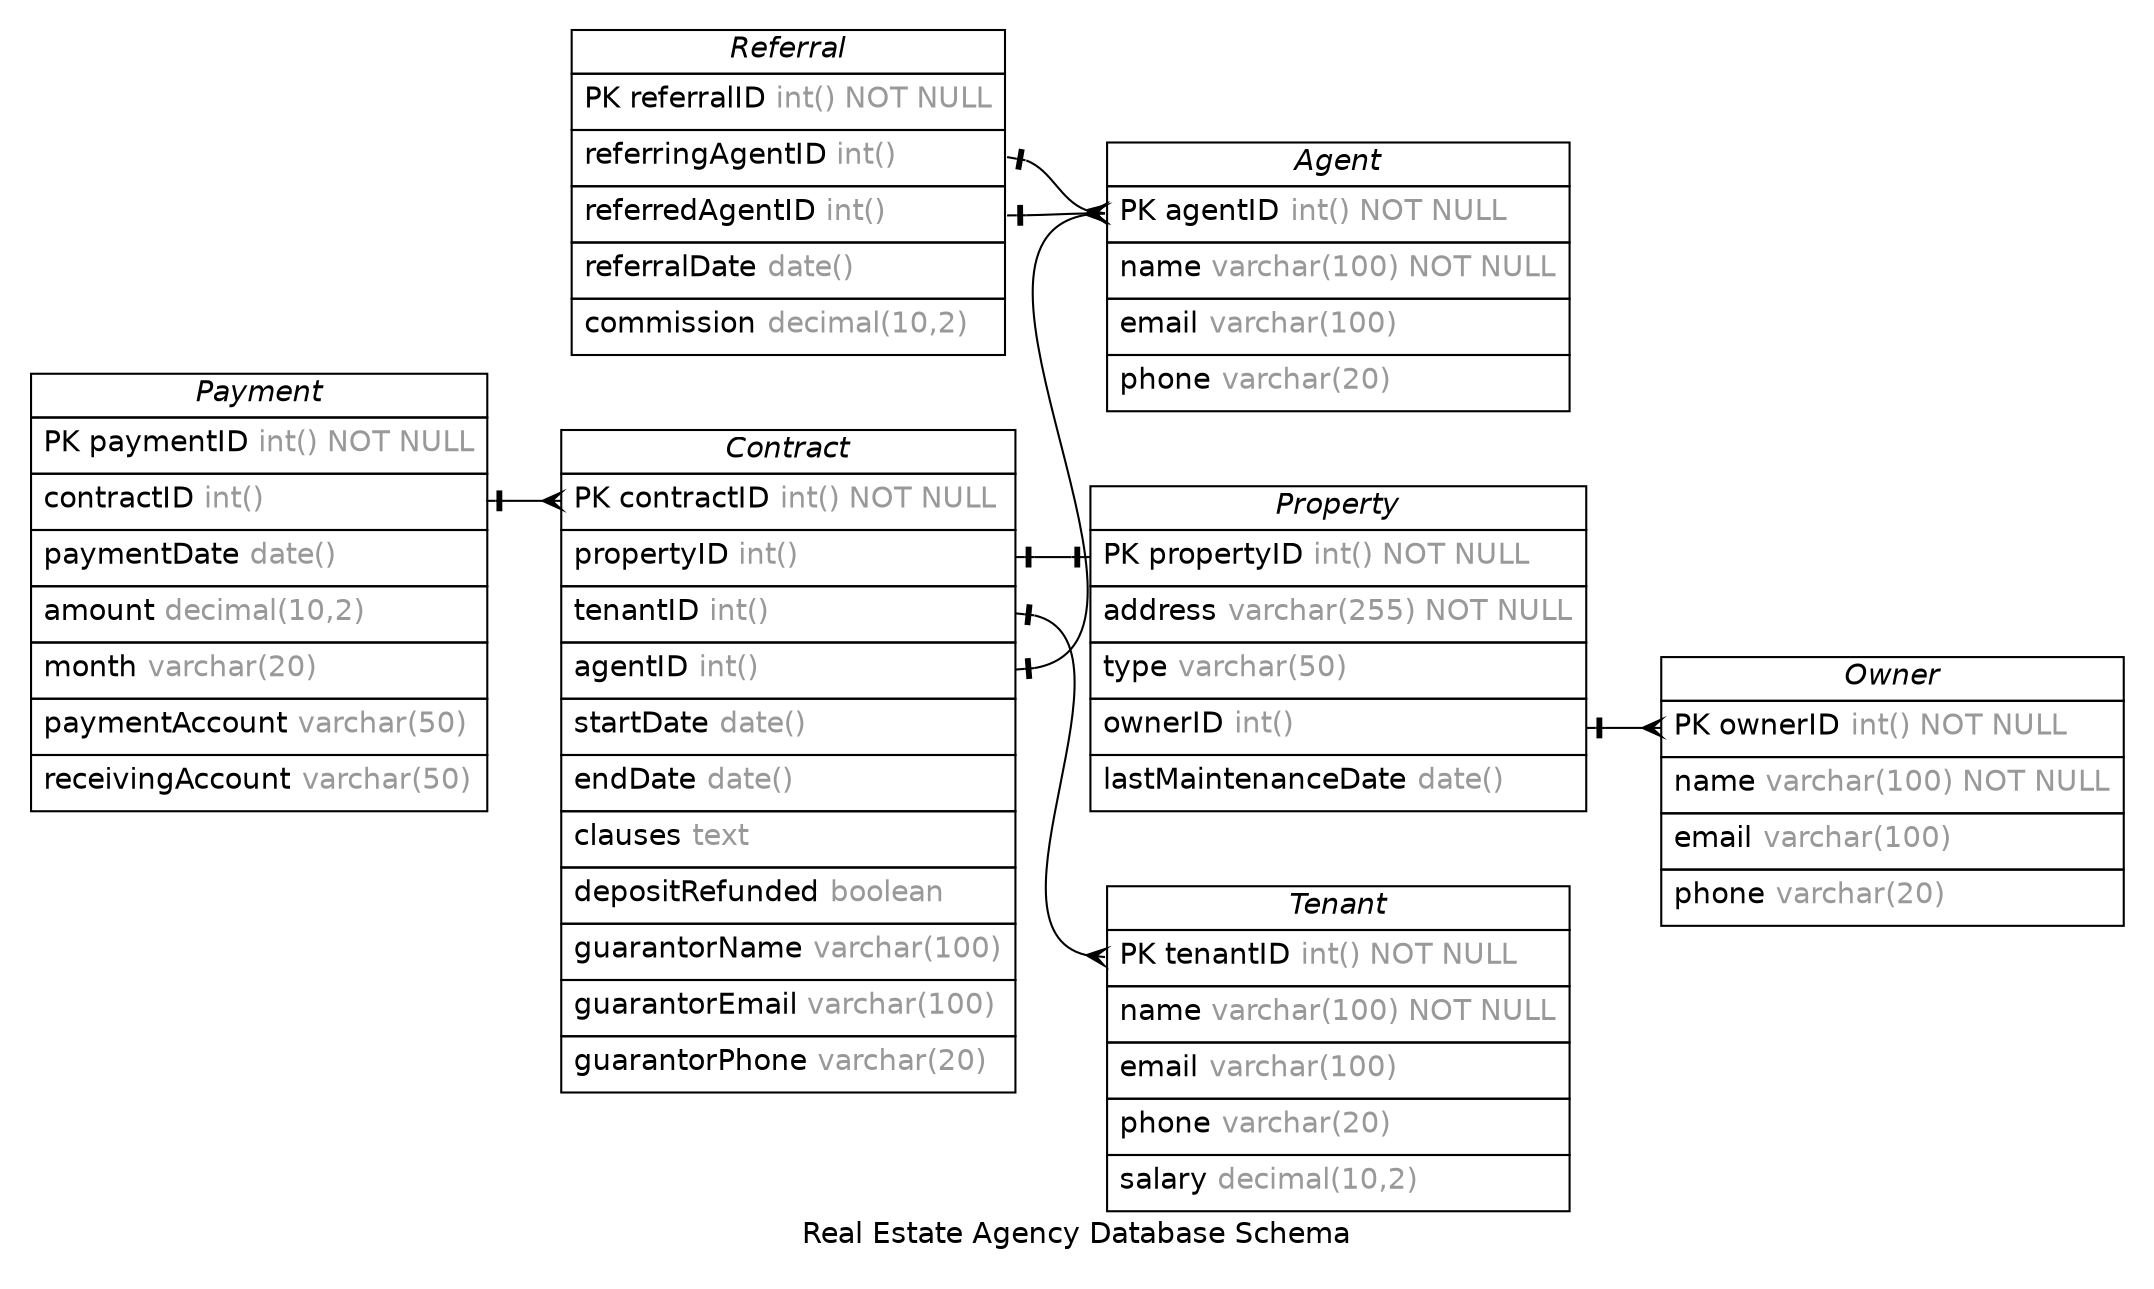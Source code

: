 /* created with ERDot < https://github.com/ehne/ERDot > */
digraph G {
    graph [
        nodesep=0.5;
        rankdir="LR";
        concentrate=true;
        splines="spline";
        fontname="Helvetica";
        pad="0.2,0.2",
        label="Real Estate Agency Database Schema",
        
    ];
    
    node [shape=plain, fontname="Helvetica"];
    edge [
        dir=both,
        fontsize=12,
        arrowsize=0.9,
        penwidth=1.0,
        labelangle=32,
        labeldistance=1.8,
        fontname="Helvetica"
    ];
    
    "Agent" [ label=<
        <table border="0" cellborder="1" cellspacing="0" >
        <tr><td><i>Agent</i></td></tr>
        <tr><td port="agentID" align="left" cellpadding="5">PK agentID <font color="grey60">int() NOT NULL</font></td></tr>
        <tr><td port="name" align="left" cellpadding="5">name <font color="grey60">varchar(100) NOT NULL</font></td></tr>
        <tr><td port="email" align="left" cellpadding="5">email <font color="grey60">varchar(100)</font></td></tr>
        <tr><td port="phone" align="left" cellpadding="5">phone <font color="grey60">varchar(20)</font></td></tr>
    </table>>];
    "Property" [ label=<
        <table border="0" cellborder="1" cellspacing="0" >
        <tr><td><i>Property</i></td></tr>
        <tr><td port="propertyID" align="left" cellpadding="5">PK propertyID <font color="grey60">int() NOT NULL</font></td></tr>
        <tr><td port="address" align="left" cellpadding="5">address <font color="grey60">varchar(255) NOT NULL</font></td></tr>
        <tr><td port="type" align="left" cellpadding="5">type <font color="grey60">varchar(50)</font></td></tr>
        <tr><td port="ownerID" align="left" cellpadding="5">ownerID <font color="grey60">int()</font></td></tr>
        <tr><td port="lastMaintenanceDate" align="left" cellpadding="5">lastMaintenanceDate <font color="grey60">date()</font></td></tr>
    </table>>];
    "Owner" [ label=<
        <table border="0" cellborder="1" cellspacing="0" >
        <tr><td><i>Owner</i></td></tr>
        <tr><td port="ownerID" align="left" cellpadding="5">PK ownerID <font color="grey60">int() NOT NULL</font></td></tr>
        <tr><td port="name" align="left" cellpadding="5">name <font color="grey60">varchar(100) NOT NULL</font></td></tr>
        <tr><td port="email" align="left" cellpadding="5">email <font color="grey60">varchar(100)</font></td></tr>
        <tr><td port="phone" align="left" cellpadding="5">phone <font color="grey60">varchar(20)</font></td></tr>
    </table>>];
    "Tenant" [ label=<
        <table border="0" cellborder="1" cellspacing="0" >
        <tr><td><i>Tenant</i></td></tr>
        <tr><td port="tenantID" align="left" cellpadding="5">PK tenantID <font color="grey60">int() NOT NULL</font></td></tr>
        <tr><td port="name" align="left" cellpadding="5">name <font color="grey60">varchar(100) NOT NULL</font></td></tr>
        <tr><td port="email" align="left" cellpadding="5">email <font color="grey60">varchar(100)</font></td></tr>
        <tr><td port="phone" align="left" cellpadding="5">phone <font color="grey60">varchar(20)</font></td></tr>
        <tr><td port="salary" align="left" cellpadding="5">salary <font color="grey60">decimal(10,2)</font></td></tr>
    </table>>];
    "Contract" [ label=<
        <table border="0" cellborder="1" cellspacing="0" >
        <tr><td><i>Contract</i></td></tr>
        <tr><td port="contractID" align="left" cellpadding="5">PK contractID <font color="grey60">int() NOT NULL</font></td></tr>
        <tr><td port="propertyID" align="left" cellpadding="5">propertyID <font color="grey60">int()</font></td></tr>
        <tr><td port="tenantID" align="left" cellpadding="5">tenantID <font color="grey60">int()</font></td></tr>
        <tr><td port="agentID" align="left" cellpadding="5">agentID <font color="grey60">int()</font></td></tr>
        <tr><td port="startDate" align="left" cellpadding="5">startDate <font color="grey60">date()</font></td></tr>
        <tr><td port="endDate" align="left" cellpadding="5">endDate <font color="grey60">date()</font></td></tr>
        <tr><td port="clauses" align="left" cellpadding="5">clauses <font color="grey60">text</font></td></tr>
        <tr><td port="depositRefunded" align="left" cellpadding="5">depositRefunded <font color="grey60">boolean</font></td></tr>
        <tr><td port="guarantorName" align="left" cellpadding="5">guarantorName <font color="grey60">varchar(100)</font></td></tr>
        <tr><td port="guarantorEmail" align="left" cellpadding="5">guarantorEmail <font color="grey60">varchar(100)</font></td></tr>
        <tr><td port="guarantorPhone" align="left" cellpadding="5">guarantorPhone <font color="grey60">varchar(20)</font></td></tr>
    </table>>];
    "Payment" [ label=<
        <table border="0" cellborder="1" cellspacing="0" >
        <tr><td><i>Payment</i></td></tr>
        <tr><td port="paymentID" align="left" cellpadding="5">PK paymentID <font color="grey60">int() NOT NULL</font></td></tr>
        <tr><td port="contractID" align="left" cellpadding="5">contractID <font color="grey60">int()</font></td></tr>
        <tr><td port="paymentDate" align="left" cellpadding="5">paymentDate <font color="grey60">date()</font></td></tr>
        <tr><td port="amount" align="left" cellpadding="5">amount <font color="grey60">decimal(10,2)</font></td></tr>
        <tr><td port="month" align="left" cellpadding="5">month <font color="grey60">varchar(20)</font></td></tr>
        <tr><td port="paymentAccount" align="left" cellpadding="5">paymentAccount <font color="grey60">varchar(50)</font></td></tr>
        <tr><td port="receivingAccount" align="left" cellpadding="5">receivingAccount <font color="grey60">varchar(50)</font></td></tr>
    </table>>];
    "Referral" [ label=<
        <table border="0" cellborder="1" cellspacing="0" >
        <tr><td><i>Referral</i></td></tr>
        <tr><td port="referralID" align="left" cellpadding="5">PK referralID <font color="grey60">int() NOT NULL</font></td></tr>
        <tr><td port="referringAgentID" align="left" cellpadding="5">referringAgentID <font color="grey60">int()</font></td></tr>
        <tr><td port="referredAgentID" align="left" cellpadding="5">referredAgentID <font color="grey60">int()</font></td></tr>
        <tr><td port="referralDate" align="left" cellpadding="5">referralDate <font color="grey60">date()</font></td></tr>
        <tr><td port="commission" align="left" cellpadding="5">commission <font color="grey60">decimal(10,2)</font></td></tr>
    </table>>];

    
    "Property":"ownerID"->"Owner":"ownerID" [
        arrowhead=ocrow,

        arrowtail=noneotee,
    ];

    
    "Contract":"propertyID"->"Property":"propertyID" [
        arrowhead=noneotee,

        arrowtail=noneotee,
    ];

    
    "Contract":"tenantID"->"Tenant":"tenantID" [
        arrowhead=ocrow,

        arrowtail=noneotee,
    ];

    
    "Contract":"agentID"->"Agent":"agentID" [
        arrowhead=ocrow,

        arrowtail=noneotee,
    ];

    
    "Payment":"contractID"->"Contract":"contractID" [
        arrowhead=ocrow,

        arrowtail=noneotee,
    ];

    
    "Referral":"referringAgentID"->"Agent":"agentID" [
        arrowhead=ocrow,

        arrowtail=noneotee,
    ];

    
    "Referral":"referredAgentID"->"Agent":"agentID" [
        arrowhead=ocrow,

        arrowtail=noneotee,
    ];
}
